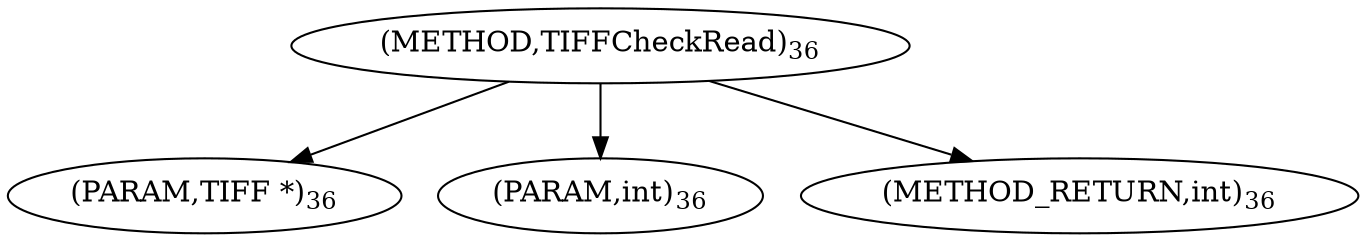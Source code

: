 digraph "TIFFCheckRead" {  
"73956" [label = <(METHOD,TIFFCheckRead)<SUB>36</SUB>> ]
"73957" [label = <(PARAM,TIFF *)<SUB>36</SUB>> ]
"73958" [label = <(PARAM,int)<SUB>36</SUB>> ]
"73959" [label = <(METHOD_RETURN,int)<SUB>36</SUB>> ]
  "73956" -> "73957" 
  "73956" -> "73958" 
  "73956" -> "73959" 
}
